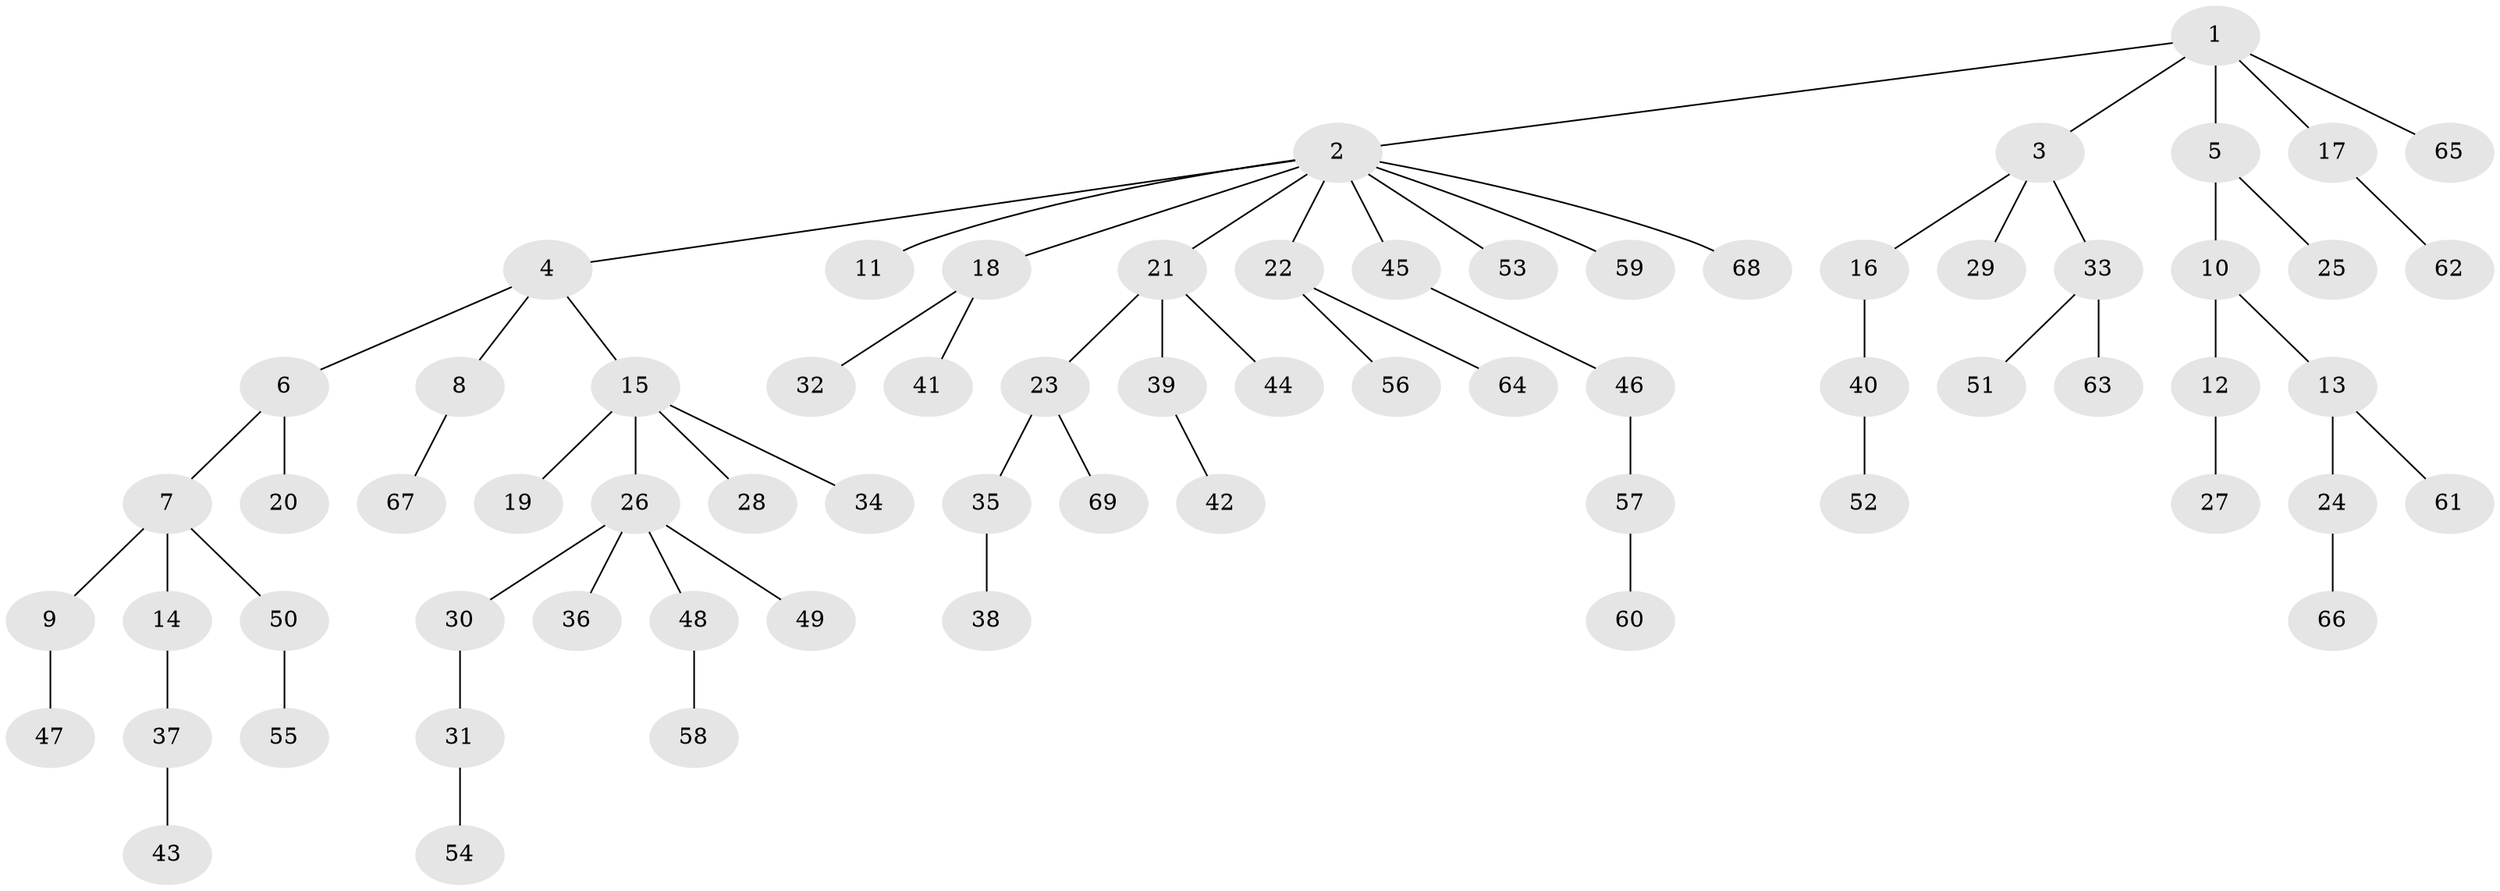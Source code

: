 // coarse degree distribution, {4: 0.03571428571428571, 2: 0.14285714285714285, 3: 0.21428571428571427, 1: 0.5714285714285714, 8: 0.03571428571428571}
// Generated by graph-tools (version 1.1) at 2025/37/03/04/25 23:37:20]
// undirected, 69 vertices, 68 edges
graph export_dot {
  node [color=gray90,style=filled];
  1;
  2;
  3;
  4;
  5;
  6;
  7;
  8;
  9;
  10;
  11;
  12;
  13;
  14;
  15;
  16;
  17;
  18;
  19;
  20;
  21;
  22;
  23;
  24;
  25;
  26;
  27;
  28;
  29;
  30;
  31;
  32;
  33;
  34;
  35;
  36;
  37;
  38;
  39;
  40;
  41;
  42;
  43;
  44;
  45;
  46;
  47;
  48;
  49;
  50;
  51;
  52;
  53;
  54;
  55;
  56;
  57;
  58;
  59;
  60;
  61;
  62;
  63;
  64;
  65;
  66;
  67;
  68;
  69;
  1 -- 2;
  1 -- 3;
  1 -- 5;
  1 -- 17;
  1 -- 65;
  2 -- 4;
  2 -- 11;
  2 -- 18;
  2 -- 21;
  2 -- 22;
  2 -- 45;
  2 -- 53;
  2 -- 59;
  2 -- 68;
  3 -- 16;
  3 -- 29;
  3 -- 33;
  4 -- 6;
  4 -- 8;
  4 -- 15;
  5 -- 10;
  5 -- 25;
  6 -- 7;
  6 -- 20;
  7 -- 9;
  7 -- 14;
  7 -- 50;
  8 -- 67;
  9 -- 47;
  10 -- 12;
  10 -- 13;
  12 -- 27;
  13 -- 24;
  13 -- 61;
  14 -- 37;
  15 -- 19;
  15 -- 26;
  15 -- 28;
  15 -- 34;
  16 -- 40;
  17 -- 62;
  18 -- 32;
  18 -- 41;
  21 -- 23;
  21 -- 39;
  21 -- 44;
  22 -- 56;
  22 -- 64;
  23 -- 35;
  23 -- 69;
  24 -- 66;
  26 -- 30;
  26 -- 36;
  26 -- 48;
  26 -- 49;
  30 -- 31;
  31 -- 54;
  33 -- 51;
  33 -- 63;
  35 -- 38;
  37 -- 43;
  39 -- 42;
  40 -- 52;
  45 -- 46;
  46 -- 57;
  48 -- 58;
  50 -- 55;
  57 -- 60;
}
